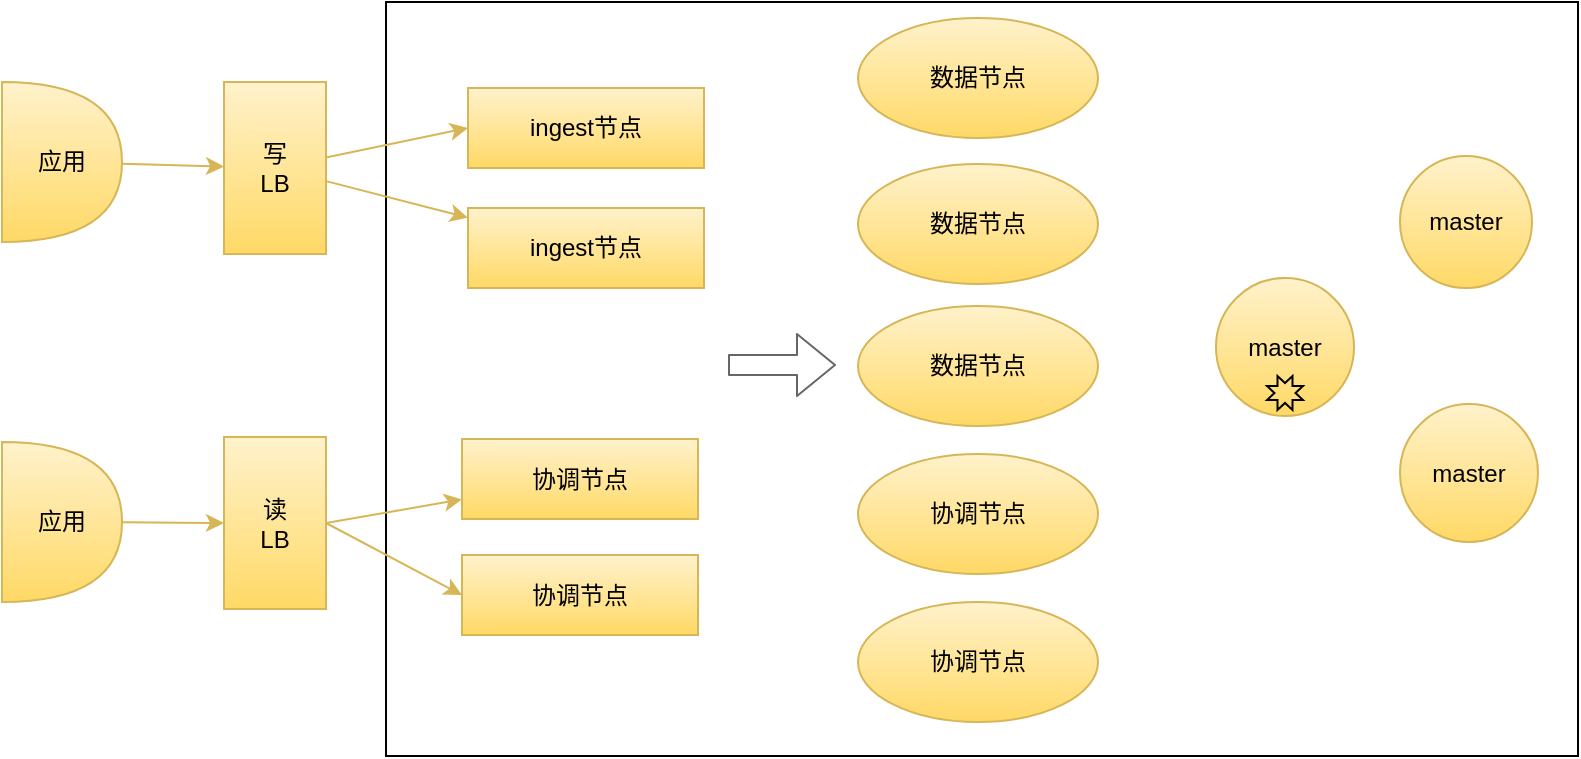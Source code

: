 <mxfile>
    <diagram id="rDEfCVFA9co9Iwv8oEo7" name="第 1 页">
        <mxGraphModel dx="577" dy="567" grid="0" gridSize="10" guides="1" tooltips="1" connect="1" arrows="1" fold="1" page="1" pageScale="1" pageWidth="827" pageHeight="1169" background="#ffffff" math="0" shadow="0">
            <root>
                <mxCell id="0"/>
                <mxCell id="1" parent="0"/>
                <mxCell id="26" value="" style="rounded=0;whiteSpace=wrap;html=1;fontColor=#000000;fillColor=none;strokeColor=#000000;" parent="1" vertex="1">
                    <mxGeometry x="282" y="54" width="596" height="377" as="geometry"/>
                </mxCell>
                <mxCell id="4" value="&lt;span style=&quot;color: rgb(0 , 0 , 0)&quot;&gt;ingest节点&lt;/span&gt;" style="rounded=0;whiteSpace=wrap;html=1;fillColor=#fff2cc;gradientColor=#ffd966;strokeColor=#d6b656;" parent="1" vertex="1">
                    <mxGeometry x="323" y="97" width="118" height="40" as="geometry"/>
                </mxCell>
                <mxCell id="5" value="&lt;span style=&quot;color: rgb(0 , 0 , 0)&quot;&gt;ingest节点&lt;/span&gt;" style="rounded=0;whiteSpace=wrap;html=1;fillColor=#fff2cc;gradientColor=#ffd966;strokeColor=#d6b656;" parent="1" vertex="1">
                    <mxGeometry x="323" y="157" width="118" height="40" as="geometry"/>
                </mxCell>
                <mxCell id="6" value="&lt;span style=&quot;color: rgb(0 , 0 , 0)&quot;&gt;协调节点&lt;/span&gt;" style="rounded=0;whiteSpace=wrap;html=1;fillColor=#fff2cc;gradientColor=#ffd966;strokeColor=#d6b656;" parent="1" vertex="1">
                    <mxGeometry x="320" y="272.5" width="118" height="40" as="geometry"/>
                </mxCell>
                <mxCell id="7" value="&lt;span style=&quot;color: rgb(0 , 0 , 0)&quot;&gt;协调节点&lt;/span&gt;" style="rounded=0;whiteSpace=wrap;html=1;fillColor=#fff2cc;gradientColor=#ffd966;strokeColor=#d6b656;" parent="1" vertex="1">
                    <mxGeometry x="320" y="330.5" width="118" height="40" as="geometry"/>
                </mxCell>
                <mxCell id="17" value="" style="edgeStyle=none;html=1;fontColor=#000000;" parent="1" edge="1">
                    <mxGeometry relative="1" as="geometry">
                        <mxPoint x="342" y="358" as="targetPoint"/>
                    </mxGeometry>
                </mxCell>
                <mxCell id="14" value="&lt;span style=&quot;color: rgb(0 , 0 , 0)&quot;&gt;数据节点&lt;/span&gt;" style="ellipse;whiteSpace=wrap;html=1;fillColor=#fff2cc;strokeColor=#d6b656;rounded=0;gradientColor=#ffd966;" parent="1" vertex="1">
                    <mxGeometry x="518" y="62" width="120" height="60" as="geometry"/>
                </mxCell>
                <mxCell id="18" value="&lt;span style=&quot;color: rgb(0 , 0 , 0)&quot;&gt;数据节点&lt;/span&gt;" style="ellipse;whiteSpace=wrap;html=1;fillColor=#fff2cc;strokeColor=#d6b656;rounded=0;gradientColor=#ffd966;" parent="1" vertex="1">
                    <mxGeometry x="518" y="206" width="120" height="60" as="geometry"/>
                </mxCell>
                <mxCell id="19" value="&lt;span style=&quot;color: rgb(0 , 0 , 0)&quot;&gt;数据节点&lt;/span&gt;" style="ellipse;whiteSpace=wrap;html=1;fillColor=#fff2cc;strokeColor=#d6b656;rounded=0;gradientColor=#ffd966;" parent="1" vertex="1">
                    <mxGeometry x="518" y="135" width="120" height="60" as="geometry"/>
                </mxCell>
                <mxCell id="20" value="&lt;span style=&quot;color: rgb(0 , 0 , 0)&quot;&gt;协调节点&lt;/span&gt;" style="ellipse;whiteSpace=wrap;html=1;fillColor=#fff2cc;strokeColor=#d6b656;rounded=0;gradientColor=#ffd966;" parent="1" vertex="1">
                    <mxGeometry x="518" y="280" width="120" height="60" as="geometry"/>
                </mxCell>
                <mxCell id="21" value="&lt;span style=&quot;color: rgb(0 , 0 , 0)&quot;&gt;协调节点&lt;/span&gt;" style="ellipse;whiteSpace=wrap;html=1;fillColor=#fff2cc;strokeColor=#d6b656;rounded=0;gradientColor=#ffd966;" parent="1" vertex="1">
                    <mxGeometry x="518" y="354" width="120" height="60" as="geometry"/>
                </mxCell>
                <mxCell id="22" value="&lt;font color=&quot;#000000&quot;&gt;master&lt;/font&gt;" style="ellipse;whiteSpace=wrap;html=1;aspect=fixed;fillColor=#fff2cc;gradientColor=#ffd966;strokeColor=#d6b656;" parent="1" vertex="1">
                    <mxGeometry x="789" y="131" width="66" height="66" as="geometry"/>
                </mxCell>
                <mxCell id="23" value="&lt;font color=&quot;#000000&quot;&gt;master&lt;/font&gt;" style="ellipse;whiteSpace=wrap;html=1;aspect=fixed;fillColor=#fff2cc;gradientColor=#ffd966;strokeColor=#d6b656;" parent="1" vertex="1">
                    <mxGeometry x="697" y="192" width="69" height="69" as="geometry"/>
                </mxCell>
                <mxCell id="25" value="&lt;font color=&quot;#000000&quot;&gt;master&lt;/font&gt;" style="ellipse;whiteSpace=wrap;html=1;aspect=fixed;fillColor=#fff2cc;gradientColor=#ffd966;strokeColor=#d6b656;" parent="1" vertex="1">
                    <mxGeometry x="789" y="255" width="69" height="69" as="geometry"/>
                </mxCell>
                <mxCell id="27" value="" style="verticalLabelPosition=bottom;verticalAlign=top;html=1;shape=mxgraph.basic.8_point_star;fontColor=#000000;strokeColor=#000000;fillColor=none;" parent="1" vertex="1">
                    <mxGeometry x="722.5" y="241" width="18" height="17" as="geometry"/>
                </mxCell>
                <mxCell id="29" value="" style="shape=flexArrow;endArrow=classic;html=1;fontColor=#000000;strokeColor=#666666;" parent="1" edge="1">
                    <mxGeometry width="50" height="50" relative="1" as="geometry">
                        <mxPoint x="453" y="235.5" as="sourcePoint"/>
                        <mxPoint x="507" y="235.5" as="targetPoint"/>
                    </mxGeometry>
                </mxCell>
                <mxCell id="36" style="edgeStyle=none;html=1;entryX=0;entryY=0.5;entryDx=0;entryDy=0;fillColor=#fff2cc;gradientColor=#ffd966;strokeColor=#d6b656;" parent="1" source="30" target="4" edge="1">
                    <mxGeometry relative="1" as="geometry"/>
                </mxCell>
                <mxCell id="37" style="edgeStyle=none;html=1;fillColor=#fff2cc;gradientColor=#ffd966;strokeColor=#d6b656;" parent="1" source="30" target="5" edge="1">
                    <mxGeometry relative="1" as="geometry"/>
                </mxCell>
                <mxCell id="38" style="edgeStyle=none;html=1;fillColor=#fff2cc;gradientColor=#ffd966;strokeColor=#d6b656;exitX=1;exitY=0.5;exitDx=0;exitDy=0;" parent="1" source="40" target="6" edge="1">
                    <mxGeometry relative="1" as="geometry"/>
                </mxCell>
                <mxCell id="39" style="edgeStyle=none;html=1;entryX=0;entryY=0.5;entryDx=0;entryDy=0;fillColor=#fff2cc;gradientColor=#ffd966;strokeColor=#d6b656;exitX=1;exitY=0.5;exitDx=0;exitDy=0;" parent="1" source="40" target="7" edge="1">
                    <mxGeometry relative="1" as="geometry"/>
                </mxCell>
                <mxCell id="30" value="&lt;font color=&quot;#000000&quot;&gt;写&lt;br&gt;LB&lt;/font&gt;" style="rounded=0;whiteSpace=wrap;html=1;fillColor=#fff2cc;gradientColor=#ffd966;strokeColor=#d6b656;" parent="1" vertex="1">
                    <mxGeometry x="201" y="94" width="51" height="86" as="geometry"/>
                </mxCell>
                <mxCell id="42" style="edgeStyle=none;html=1;fillColor=#fff2cc;gradientColor=#ffd966;strokeColor=#d6b656;" parent="1" source="33" target="30" edge="1">
                    <mxGeometry relative="1" as="geometry"/>
                </mxCell>
                <mxCell id="33" value="&lt;font color=&quot;#000000&quot;&gt;应用&lt;/font&gt;" style="shape=or;whiteSpace=wrap;html=1;fillColor=#fff2cc;gradientColor=#ffd966;strokeColor=#d6b656;" parent="1" vertex="1">
                    <mxGeometry x="90" y="94" width="60" height="80" as="geometry"/>
                </mxCell>
                <mxCell id="40" value="&lt;font color=&quot;#000000&quot;&gt;读&lt;br&gt;LB&lt;/font&gt;" style="rounded=0;whiteSpace=wrap;html=1;fillColor=#fff2cc;gradientColor=#ffd966;strokeColor=#d6b656;" parent="1" vertex="1">
                    <mxGeometry x="201" y="271.5" width="51" height="86" as="geometry"/>
                </mxCell>
                <mxCell id="43" style="edgeStyle=none;html=1;entryX=0;entryY=0.5;entryDx=0;entryDy=0;fillColor=#fff2cc;gradientColor=#ffd966;strokeColor=#d6b656;" parent="1" source="41" target="40" edge="1">
                    <mxGeometry relative="1" as="geometry"/>
                </mxCell>
                <mxCell id="41" value="&lt;font color=&quot;#000000&quot;&gt;应用&lt;/font&gt;" style="shape=or;whiteSpace=wrap;html=1;fillColor=#fff2cc;gradientColor=#ffd966;strokeColor=#d6b656;" parent="1" vertex="1">
                    <mxGeometry x="90" y="274" width="60" height="80" as="geometry"/>
                </mxCell>
            </root>
        </mxGraphModel>
    </diagram>
</mxfile>